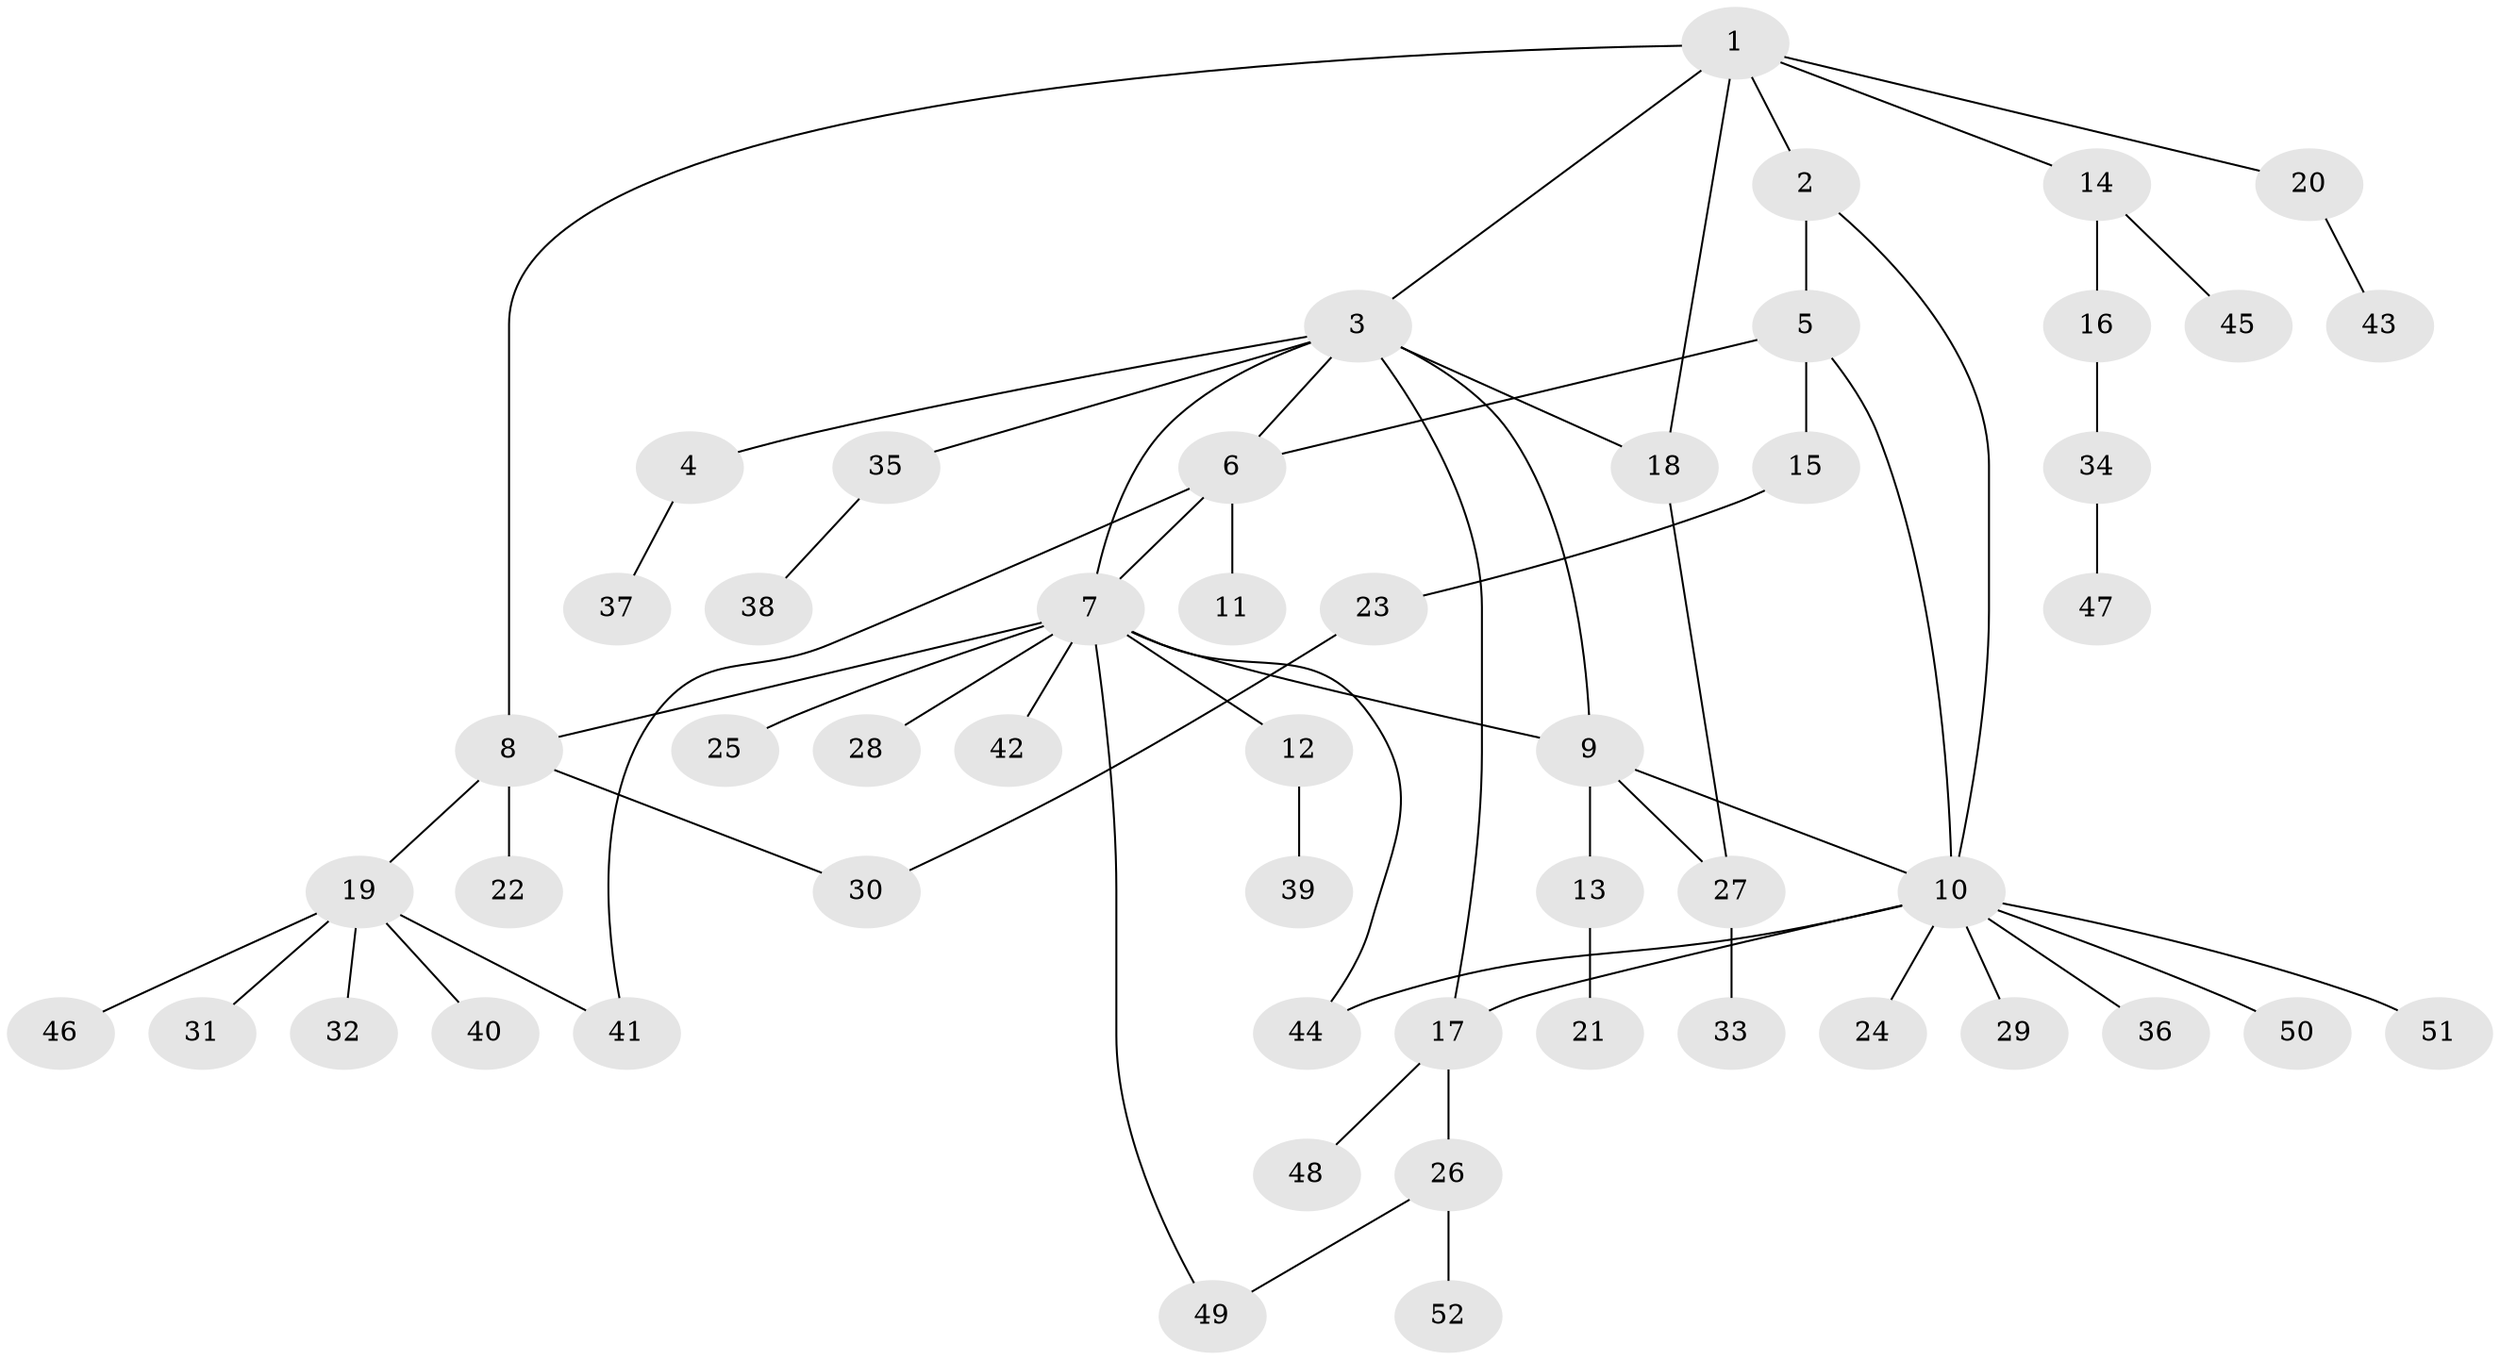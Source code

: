 // Generated by graph-tools (version 1.1) at 2025/26/03/09/25 03:26:46]
// undirected, 52 vertices, 64 edges
graph export_dot {
graph [start="1"]
  node [color=gray90,style=filled];
  1;
  2;
  3;
  4;
  5;
  6;
  7;
  8;
  9;
  10;
  11;
  12;
  13;
  14;
  15;
  16;
  17;
  18;
  19;
  20;
  21;
  22;
  23;
  24;
  25;
  26;
  27;
  28;
  29;
  30;
  31;
  32;
  33;
  34;
  35;
  36;
  37;
  38;
  39;
  40;
  41;
  42;
  43;
  44;
  45;
  46;
  47;
  48;
  49;
  50;
  51;
  52;
  1 -- 2;
  1 -- 3;
  1 -- 8;
  1 -- 14;
  1 -- 18;
  1 -- 20;
  2 -- 5;
  2 -- 10;
  3 -- 4;
  3 -- 6;
  3 -- 7;
  3 -- 9;
  3 -- 17;
  3 -- 18;
  3 -- 35;
  4 -- 37;
  5 -- 6;
  5 -- 10;
  5 -- 15;
  6 -- 7;
  6 -- 11;
  6 -- 41;
  7 -- 8;
  7 -- 9;
  7 -- 12;
  7 -- 25;
  7 -- 28;
  7 -- 42;
  7 -- 44;
  7 -- 49;
  8 -- 19;
  8 -- 22;
  8 -- 30;
  9 -- 10;
  9 -- 13;
  9 -- 27;
  10 -- 17;
  10 -- 24;
  10 -- 29;
  10 -- 36;
  10 -- 44;
  10 -- 50;
  10 -- 51;
  12 -- 39;
  13 -- 21;
  14 -- 16;
  14 -- 45;
  15 -- 23;
  16 -- 34;
  17 -- 26;
  17 -- 48;
  18 -- 27;
  19 -- 31;
  19 -- 32;
  19 -- 40;
  19 -- 41;
  19 -- 46;
  20 -- 43;
  23 -- 30;
  26 -- 49;
  26 -- 52;
  27 -- 33;
  34 -- 47;
  35 -- 38;
}
